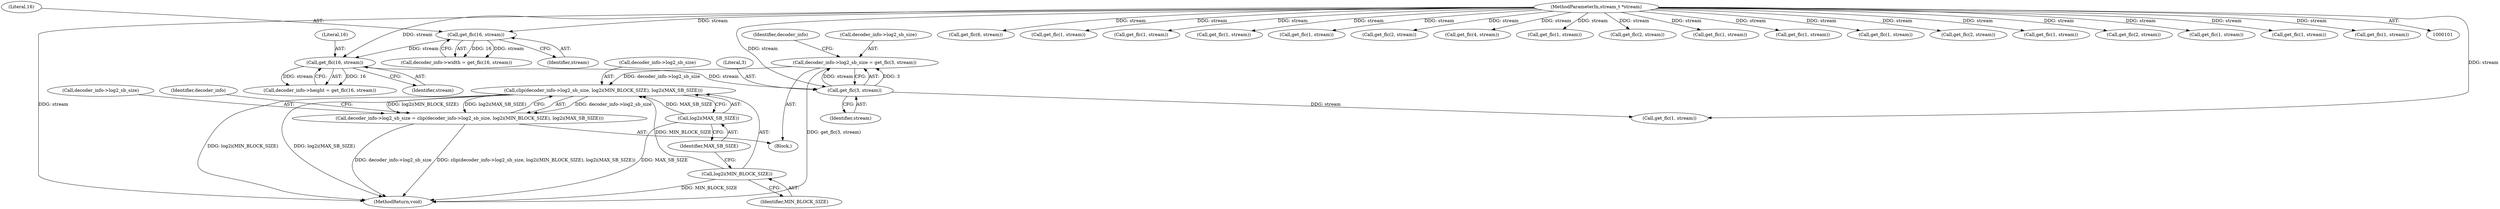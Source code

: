 digraph "0_thor_18de8f9f0762c3a542b1122589edb8af859d9813_0@pointer" {
"1000130" [label="(Call,clip(decoder_info->log2_sb_size, log2i(MIN_BLOCK_SIZE), log2i(MAX_SB_SIZE)))"];
"1000119" [label="(Call,decoder_info->log2_sb_size = get_flc(3, stream))"];
"1000123" [label="(Call,get_flc(3, stream))"];
"1000116" [label="(Call,get_flc(16, stream))"];
"1000109" [label="(Call,get_flc(16, stream))"];
"1000103" [label="(MethodParameterIn,stream_t *stream)"];
"1000134" [label="(Call,log2i(MIN_BLOCK_SIZE))"];
"1000136" [label="(Call,log2i(MAX_SB_SIZE))"];
"1000126" [label="(Call,decoder_info->log2_sb_size = clip(decoder_info->log2_sb_size, log2i(MIN_BLOCK_SIZE), log2i(MAX_SB_SIZE)))"];
"1000110" [label="(Literal,16)"];
"1000128" [label="(Identifier,decoder_info)"];
"1000137" [label="(Identifier,MAX_SB_SIZE)"];
"1000142" [label="(Call,get_flc(1, stream))"];
"1000220" [label="(Call,get_flc(6, stream))"];
"1000340" [label="(MethodReturn,void)"];
"1000112" [label="(Call,decoder_info->height = get_flc(16, stream))"];
"1000320" [label="(Call,get_flc(1, stream))"];
"1000186" [label="(Call,get_flc(1, stream))"];
"1000207" [label="(Call,get_flc(1, stream))"];
"1000119" [label="(Call,decoder_info->log2_sb_size = get_flc(3, stream))"];
"1000116" [label="(Call,get_flc(16, stream))"];
"1000172" [label="(Call,get_flc(1, stream))"];
"1000130" [label="(Call,clip(decoder_info->log2_sb_size, log2i(MIN_BLOCK_SIZE), log2i(MAX_SB_SIZE)))"];
"1000124" [label="(Literal,3)"];
"1000131" [label="(Call,decoder_info->log2_sb_size)"];
"1000123" [label="(Call,get_flc(3, stream))"];
"1000228" [label="(Call,get_flc(2, stream))"];
"1000126" [label="(Call,decoder_info->log2_sb_size = clip(decoder_info->log2_sb_size, log2i(MIN_BLOCK_SIZE), log2i(MAX_SB_SIZE)))"];
"1000109" [label="(Call,get_flc(16, stream))"];
"1000118" [label="(Identifier,stream)"];
"1000266" [label="(Call,get_flc(4, stream))"];
"1000280" [label="(Call,get_flc(1, stream))"];
"1000127" [label="(Call,decoder_info->log2_sb_size)"];
"1000120" [label="(Call,decoder_info->log2_sb_size)"];
"1000111" [label="(Identifier,stream)"];
"1000157" [label="(Call,get_flc(2, stream))"];
"1000287" [label="(Call,get_flc(1, stream))"];
"1000193" [label="(Call,get_flc(1, stream))"];
"1000149" [label="(Call,get_flc(1, stream))"];
"1000165" [label="(Call,get_flc(2, stream))"];
"1000105" [label="(Call,decoder_info->width = get_flc(16, stream))"];
"1000134" [label="(Call,log2i(MIN_BLOCK_SIZE))"];
"1000136" [label="(Call,log2i(MAX_SB_SIZE))"];
"1000140" [label="(Identifier,decoder_info)"];
"1000117" [label="(Literal,16)"];
"1000104" [label="(Block,)"];
"1000103" [label="(MethodParameterIn,stream_t *stream)"];
"1000295" [label="(Call,get_flc(1, stream))"];
"1000200" [label="(Call,get_flc(2, stream))"];
"1000135" [label="(Identifier,MIN_BLOCK_SIZE)"];
"1000125" [label="(Identifier,stream)"];
"1000312" [label="(Call,get_flc(1, stream))"];
"1000337" [label="(Call,get_flc(1, stream))"];
"1000179" [label="(Call,get_flc(1, stream))"];
"1000130" -> "1000126"  [label="AST: "];
"1000130" -> "1000136"  [label="CFG: "];
"1000131" -> "1000130"  [label="AST: "];
"1000134" -> "1000130"  [label="AST: "];
"1000136" -> "1000130"  [label="AST: "];
"1000126" -> "1000130"  [label="CFG: "];
"1000130" -> "1000340"  [label="DDG: log2i(MIN_BLOCK_SIZE)"];
"1000130" -> "1000340"  [label="DDG: log2i(MAX_SB_SIZE)"];
"1000130" -> "1000126"  [label="DDG: decoder_info->log2_sb_size"];
"1000130" -> "1000126"  [label="DDG: log2i(MIN_BLOCK_SIZE)"];
"1000130" -> "1000126"  [label="DDG: log2i(MAX_SB_SIZE)"];
"1000119" -> "1000130"  [label="DDG: decoder_info->log2_sb_size"];
"1000134" -> "1000130"  [label="DDG: MIN_BLOCK_SIZE"];
"1000136" -> "1000130"  [label="DDG: MAX_SB_SIZE"];
"1000119" -> "1000104"  [label="AST: "];
"1000119" -> "1000123"  [label="CFG: "];
"1000120" -> "1000119"  [label="AST: "];
"1000123" -> "1000119"  [label="AST: "];
"1000128" -> "1000119"  [label="CFG: "];
"1000119" -> "1000340"  [label="DDG: get_flc(3, stream)"];
"1000123" -> "1000119"  [label="DDG: 3"];
"1000123" -> "1000119"  [label="DDG: stream"];
"1000123" -> "1000125"  [label="CFG: "];
"1000124" -> "1000123"  [label="AST: "];
"1000125" -> "1000123"  [label="AST: "];
"1000116" -> "1000123"  [label="DDG: stream"];
"1000103" -> "1000123"  [label="DDG: stream"];
"1000123" -> "1000142"  [label="DDG: stream"];
"1000116" -> "1000112"  [label="AST: "];
"1000116" -> "1000118"  [label="CFG: "];
"1000117" -> "1000116"  [label="AST: "];
"1000118" -> "1000116"  [label="AST: "];
"1000112" -> "1000116"  [label="CFG: "];
"1000116" -> "1000112"  [label="DDG: 16"];
"1000116" -> "1000112"  [label="DDG: stream"];
"1000109" -> "1000116"  [label="DDG: stream"];
"1000103" -> "1000116"  [label="DDG: stream"];
"1000109" -> "1000105"  [label="AST: "];
"1000109" -> "1000111"  [label="CFG: "];
"1000110" -> "1000109"  [label="AST: "];
"1000111" -> "1000109"  [label="AST: "];
"1000105" -> "1000109"  [label="CFG: "];
"1000109" -> "1000105"  [label="DDG: 16"];
"1000109" -> "1000105"  [label="DDG: stream"];
"1000103" -> "1000109"  [label="DDG: stream"];
"1000103" -> "1000101"  [label="AST: "];
"1000103" -> "1000340"  [label="DDG: stream"];
"1000103" -> "1000142"  [label="DDG: stream"];
"1000103" -> "1000149"  [label="DDG: stream"];
"1000103" -> "1000157"  [label="DDG: stream"];
"1000103" -> "1000165"  [label="DDG: stream"];
"1000103" -> "1000172"  [label="DDG: stream"];
"1000103" -> "1000179"  [label="DDG: stream"];
"1000103" -> "1000186"  [label="DDG: stream"];
"1000103" -> "1000193"  [label="DDG: stream"];
"1000103" -> "1000200"  [label="DDG: stream"];
"1000103" -> "1000207"  [label="DDG: stream"];
"1000103" -> "1000220"  [label="DDG: stream"];
"1000103" -> "1000228"  [label="DDG: stream"];
"1000103" -> "1000266"  [label="DDG: stream"];
"1000103" -> "1000280"  [label="DDG: stream"];
"1000103" -> "1000287"  [label="DDG: stream"];
"1000103" -> "1000295"  [label="DDG: stream"];
"1000103" -> "1000312"  [label="DDG: stream"];
"1000103" -> "1000320"  [label="DDG: stream"];
"1000103" -> "1000337"  [label="DDG: stream"];
"1000134" -> "1000135"  [label="CFG: "];
"1000135" -> "1000134"  [label="AST: "];
"1000137" -> "1000134"  [label="CFG: "];
"1000134" -> "1000340"  [label="DDG: MIN_BLOCK_SIZE"];
"1000136" -> "1000137"  [label="CFG: "];
"1000137" -> "1000136"  [label="AST: "];
"1000136" -> "1000340"  [label="DDG: MAX_SB_SIZE"];
"1000126" -> "1000104"  [label="AST: "];
"1000127" -> "1000126"  [label="AST: "];
"1000140" -> "1000126"  [label="CFG: "];
"1000126" -> "1000340"  [label="DDG: clip(decoder_info->log2_sb_size, log2i(MIN_BLOCK_SIZE), log2i(MAX_SB_SIZE))"];
"1000126" -> "1000340"  [label="DDG: decoder_info->log2_sb_size"];
}
